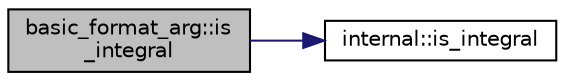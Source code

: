 digraph "basic_format_arg::is_integral"
{
  edge [fontname="Helvetica",fontsize="10",labelfontname="Helvetica",labelfontsize="10"];
  node [fontname="Helvetica",fontsize="10",shape=record];
  rankdir="LR";
  Node1 [label="basic_format_arg::is\l_integral",height=0.2,width=0.4,color="black", fillcolor="grey75", style="filled" fontcolor="black"];
  Node1 -> Node2 [color="midnightblue",fontsize="10",style="solid",fontname="Helvetica"];
  Node2 [label="internal::is_integral",height=0.2,width=0.4,color="black", fillcolor="white", style="filled",URL="$namespaceinternal.html#a09faa33ade86f8ff4b7eae46cfe148ee"];
}
